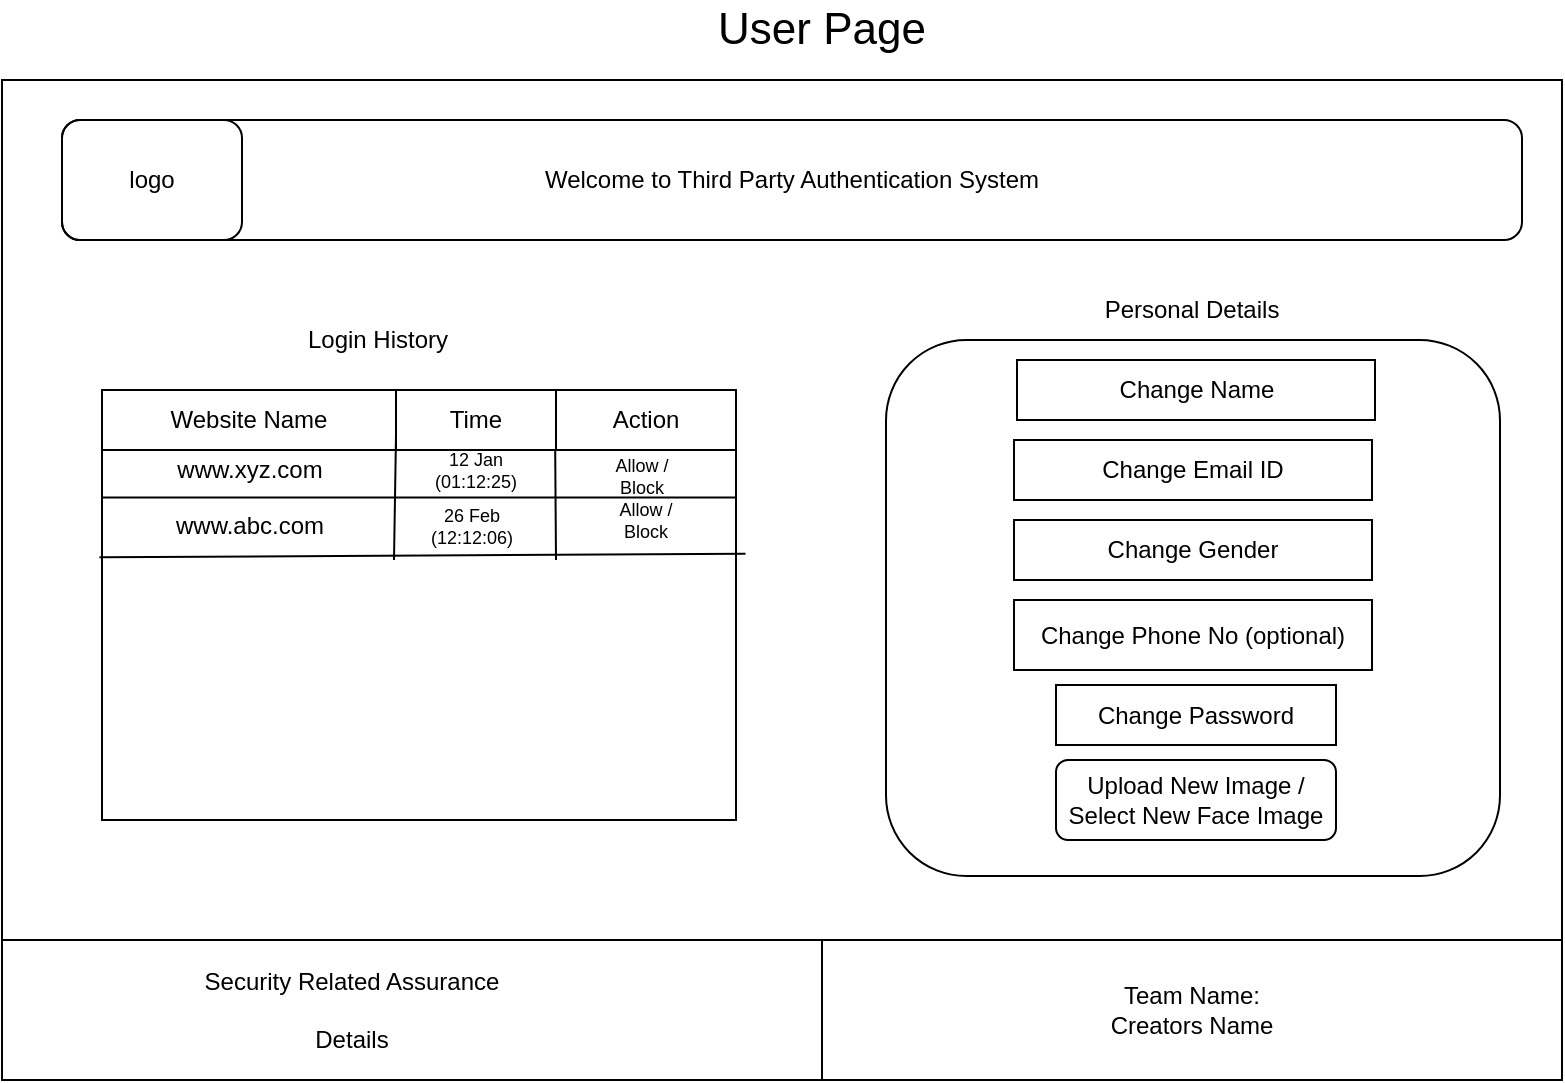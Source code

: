 <mxfile version="12.2.4" pages="1"><diagram id="sQzx17uD55lrhaneHpy9" name="Page-1"><mxGraphModel dx="976" dy="588" grid="1" gridSize="10" guides="1" tooltips="1" connect="1" arrows="1" fold="1" page="1" pageScale="1" pageWidth="827" pageHeight="1169" math="0" shadow="0"><root><mxCell id="0"/><mxCell id="1" parent="0"/><mxCell id="2" value="" style="rounded=0;whiteSpace=wrap;html=1;" parent="1" vertex="1"><mxGeometry x="23" y="90" width="780" height="500" as="geometry"/></mxCell><mxCell id="3" value="" style="rounded=1;whiteSpace=wrap;html=1;" parent="1" vertex="1"><mxGeometry x="53" y="110" width="730" height="60" as="geometry"/></mxCell><mxCell id="4" value="Welcome to Third Party Authentication System" style="text;html=1;strokeColor=none;fillColor=none;align=center;verticalAlign=middle;whiteSpace=wrap;rounded=0;" parent="1" vertex="1"><mxGeometry x="83" y="130" width="670" height="20" as="geometry"/></mxCell><mxCell id="11" value="" style="rounded=0;whiteSpace=wrap;html=1;" parent="1" vertex="1"><mxGeometry x="23" y="520" width="780" height="70" as="geometry"/></mxCell><mxCell id="12" value="Security Related Assurance&lt;br&gt;&lt;br&gt;Details" style="text;html=1;strokeColor=none;fillColor=none;align=center;verticalAlign=middle;whiteSpace=wrap;rounded=0;" parent="1" vertex="1"><mxGeometry x="73" y="532.5" width="250" height="45" as="geometry"/></mxCell><mxCell id="14" value="Team Name:&lt;br&gt;Creators Name" style="rounded=0;whiteSpace=wrap;html=1;" parent="1" vertex="1"><mxGeometry x="433" y="520" width="370" height="70" as="geometry"/></mxCell><mxCell id="15" value="&lt;font style=&quot;font-size: 22px&quot;&gt;User Page&lt;br&gt;&lt;/font&gt;" style="text;html=1;strokeColor=none;fillColor=none;align=center;verticalAlign=middle;whiteSpace=wrap;rounded=0;" parent="1" vertex="1"><mxGeometry x="293" y="50" width="280" height="30" as="geometry"/></mxCell><mxCell id="16" value="" style="rounded=1;whiteSpace=wrap;html=1;fillColor=none;" parent="1" vertex="1"><mxGeometry x="465" y="220" width="307" height="268" as="geometry"/></mxCell><mxCell id="17" value="Personal Details" style="text;html=1;strokeColor=none;fillColor=none;align=center;verticalAlign=middle;whiteSpace=wrap;rounded=0;" parent="1" vertex="1"><mxGeometry x="547" y="190" width="142" height="30" as="geometry"/></mxCell><mxCell id="18" value="Change Name" style="rounded=0;whiteSpace=wrap;html=1;fillColor=none;" parent="1" vertex="1"><mxGeometry x="530.5" y="230" width="179" height="30" as="geometry"/></mxCell><mxCell id="19" value="Change Email ID" style="rounded=0;whiteSpace=wrap;html=1;fillColor=none;" parent="1" vertex="1"><mxGeometry x="529" y="270" width="179" height="30" as="geometry"/></mxCell><mxCell id="20" value="Change Gender" style="rounded=0;whiteSpace=wrap;html=1;fillColor=none;" parent="1" vertex="1"><mxGeometry x="529" y="310" width="179" height="30" as="geometry"/></mxCell><mxCell id="21" value="Change Phone No (optional)" style="rounded=0;whiteSpace=wrap;html=1;fillColor=none;" parent="1" vertex="1"><mxGeometry x="529" y="350" width="179" height="35" as="geometry"/></mxCell><mxCell id="22" value="logo" style="rounded=1;whiteSpace=wrap;html=1;fillColor=none;" parent="1" vertex="1"><mxGeometry x="53" y="110" width="90" height="60" as="geometry"/></mxCell><mxCell id="23" value="Change Password" style="rounded=0;whiteSpace=wrap;html=1;fillColor=none;" parent="1" vertex="1"><mxGeometry x="550" y="392.5" width="140" height="30" as="geometry"/></mxCell><mxCell id="24" value="Upload New Image / Select New Face Image" style="rounded=1;whiteSpace=wrap;html=1;fillColor=none;" parent="1" vertex="1"><mxGeometry x="550" y="430" width="140" height="40" as="geometry"/></mxCell><mxCell id="25" value="Login History" style="text;html=1;strokeColor=none;fillColor=none;align=center;verticalAlign=middle;whiteSpace=wrap;rounded=0;" parent="1" vertex="1"><mxGeometry x="162" y="210" width="98" height="20" as="geometry"/></mxCell><mxCell id="26" value="" style="rounded=0;whiteSpace=wrap;html=1;" parent="1" vertex="1"><mxGeometry x="73" y="245" width="317" height="215" as="geometry"/></mxCell><mxCell id="27" value="Website Name" style="rounded=0;whiteSpace=wrap;html=1;" parent="1" vertex="1"><mxGeometry x="73" y="245" width="147" height="30" as="geometry"/></mxCell><mxCell id="28" value="Time" style="rounded=0;whiteSpace=wrap;html=1;" parent="1" vertex="1"><mxGeometry x="220" y="245" width="80" height="30" as="geometry"/></mxCell><mxCell id="29" value="Action" style="rounded=0;whiteSpace=wrap;html=1;" parent="1" vertex="1"><mxGeometry x="300" y="245" width="90" height="30" as="geometry"/></mxCell><mxCell id="30" value="" style="endArrow=none;html=1;entryX=1;entryY=0.25;entryDx=0;entryDy=0;exitX=0;exitY=0.25;exitDx=0;exitDy=0;" parent="1" source="26" target="26" edge="1"><mxGeometry width="50" height="50" relative="1" as="geometry"><mxPoint x="20" y="660" as="sourcePoint"/><mxPoint x="70" y="610" as="targetPoint"/></mxGeometry></mxCell><mxCell id="31" value="" style="endArrow=none;html=1;exitX=-0.004;exitY=0.389;exitDx=0;exitDy=0;exitPerimeter=0;entryX=1.015;entryY=0.381;entryDx=0;entryDy=0;entryPerimeter=0;" parent="1" source="26" target="26" edge="1"><mxGeometry width="50" height="50" relative="1" as="geometry"><mxPoint x="20" y="660" as="sourcePoint"/><mxPoint x="393" y="330" as="targetPoint"/></mxGeometry></mxCell><mxCell id="32" value="" style="endArrow=none;html=1;entryX=1;entryY=0.75;entryDx=0;entryDy=0;" parent="1" target="27" edge="1"><mxGeometry width="50" height="50" relative="1" as="geometry"><mxPoint x="219" y="330" as="sourcePoint"/><mxPoint x="70" y="610" as="targetPoint"/></mxGeometry></mxCell><mxCell id="33" value="" style="endArrow=none;html=1;entryX=0.995;entryY=1;entryDx=0;entryDy=0;entryPerimeter=0;" parent="1" target="28" edge="1"><mxGeometry width="50" height="50" relative="1" as="geometry"><mxPoint x="300" y="330" as="sourcePoint"/><mxPoint x="70" y="610" as="targetPoint"/></mxGeometry></mxCell><mxCell id="34" value="www.xyz.com" style="text;html=1;strokeColor=none;fillColor=none;align=center;verticalAlign=middle;whiteSpace=wrap;rounded=0;" parent="1" vertex="1"><mxGeometry x="81.5" y="275" width="130" height="20" as="geometry"/></mxCell><mxCell id="35" value="12 Jan (01:12:25)" style="text;html=1;strokeColor=none;fillColor=none;align=center;verticalAlign=middle;whiteSpace=wrap;rounded=0;fontSize=9;" parent="1" vertex="1"><mxGeometry x="225" y="280" width="70" height="10" as="geometry"/></mxCell><mxCell id="37" value="Allow / Block" style="text;html=1;strokeColor=none;fillColor=none;align=center;verticalAlign=middle;whiteSpace=wrap;rounded=0;fontSize=9;" parent="1" vertex="1"><mxGeometry x="323" y="280" width="40" height="15" as="geometry"/></mxCell><mxCell id="38" value="Allow / Block" style="text;html=1;strokeColor=none;fillColor=none;align=center;verticalAlign=middle;whiteSpace=wrap;rounded=0;fontSize=9;" parent="1" vertex="1"><mxGeometry x="325" y="302.5" width="40" height="15" as="geometry"/></mxCell><mxCell id="39" value="www.abc.com" style="text;html=1;strokeColor=none;fillColor=none;align=center;verticalAlign=middle;whiteSpace=wrap;rounded=0;" parent="1" vertex="1"><mxGeometry x="81.5" y="302.5" width="130" height="20" as="geometry"/></mxCell><mxCell id="40" value="26 Feb&lt;br&gt;(12:12:06)" style="text;html=1;strokeColor=none;fillColor=none;align=center;verticalAlign=middle;whiteSpace=wrap;rounded=0;fontSize=9;" parent="1" vertex="1"><mxGeometry x="223" y="307.5" width="70" height="10" as="geometry"/></mxCell></root></mxGraphModel></diagram></mxfile>
